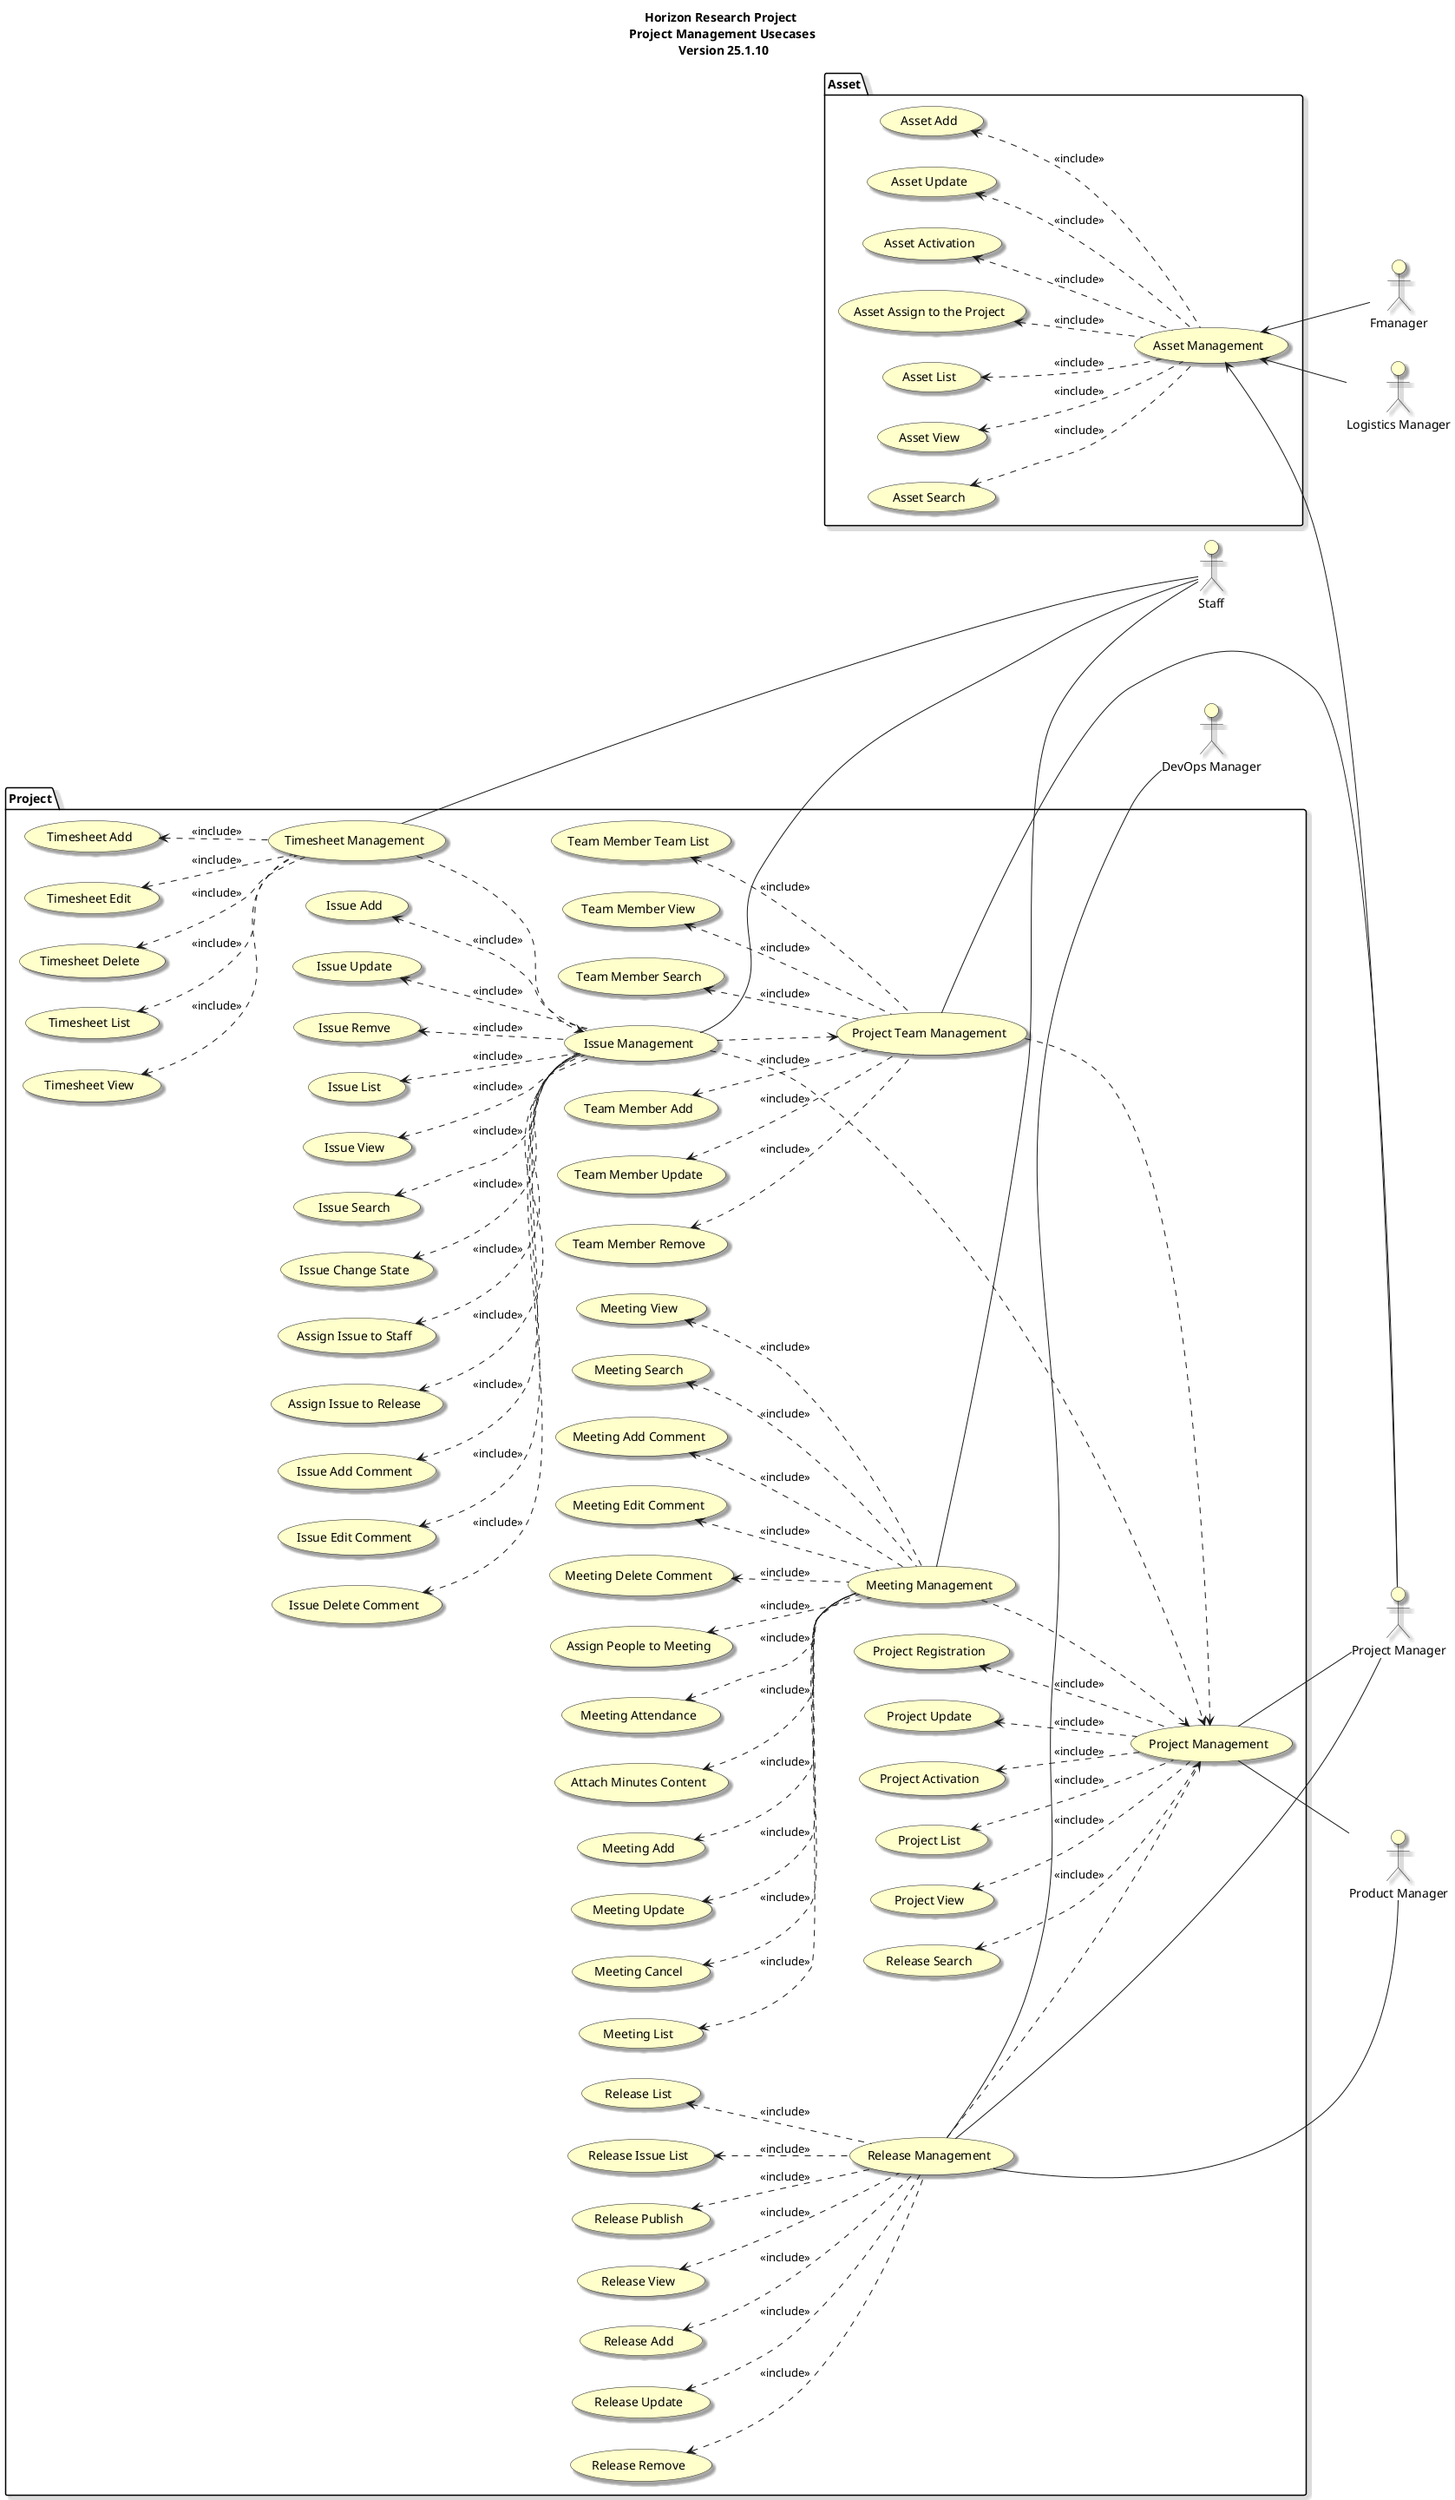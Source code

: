 @startuml
left to right direction

skinparam useCaseBackgroundColor #Business
skinparam actorBackgroundColor #Business
skinparam Shadowing True

title Horizon Research Project \n Project Management Usecases \n Version 25.1.10

:Project Manager: as PMO
:DevOps Manager: as DevOpsManager
:Product Manager: as ProductManager
:Staff: as Staff
:Logistics Manager: as LogesticsManager
:Project Manager: as PMO

package "Asset"{
    usecase "Asset Management" as assetManagement
    usecase "Asset Add" as assetRegistration
    usecase "Asset Update" as assetUpdate
    usecase "Asset Activation" as assetActivation
    usecase "Asset Assign to the Project" as assetAssignToProject
    usecase "Asset List" as assetList
    usecase "Asset View" as assetView
    usecase "Asset Search" as assetSearch
}

assetManagement <-- LogesticsManager
assetManagement <-- Fmanager
assetManagement <-- PMO

assetRegistration <.. assetManagement : <<include>>
assetUpdate  <.. assetManagement : <<include>>
assetActivation  <.. assetManagement : <<include>>
assetAssignToProject  <.. assetManagement : <<include>>
assetList  <.. assetManagement : <<include>>
assetView  <.. assetManagement : <<include>>
assetSearch  <.. assetManagement : <<include>>

package "Project"{
    usecase "Project Management" as projectManagement
    usecase "Project Registration" as projectRegistration
    usecase "Project Update" as projectUpdate
    usecase "Project Activation" as projectActivation
    usecase "Project List" as projectList
    usecase "Project View" as projectView
    usecase "Project Search" as projectSearch
    usecase "Project Team Management" as projectTeamManagement
    usecase "Team Member Add" as teamMemberAdd
    usecase "Team Member Update" as teamMemberUpdate
    usecase "Team Member Remove" as teamMemberRemove
    usecase "Team Member Team List" as teamMemberList
    usecase "Team Member View" as teamMemberView
    usecase "Team Member Search" as teamMemberSearch
    usecase "Release Management" as releaseManagement
    usecase "Release Add" as releaseAdd
    usecase "Release Update" as releaseUpdate
    usecase "Release Remove" as releaseRemove
    usecase "Release List" as releaseList
    usecase "Release Issue List" as releaseIssueList
    usecase "Release Publish" as releasePublish
    usecase "Release View" as releaseView
    usecase "Release Search" as projectSearch
    usecase "Issue Management" as issueManagement
    usecase "Meeting Management" as meetingManagement
    usecase "Timesheet Management" as timesheetManagement
    usecase "Meeting Add" as meetingAdd
    usecase "Meeting Update" as meetingUpdate
    usecase "Meeting Cancel" as meetingCancel
    usecase "Meeting List" as meetingList
    usecase "Meeting View" as meetingView
    usecase "Meeting Search" as meetingSearch
    usecase "Meeting Add Comment" as meetingAddComment
    usecase "Meeting Edit Comment" as meetingEditComment
    usecase "Meeting Delete Comment" as meetingDeleteComment
    usecase "Assign People to Meeting" as assignPeopleToMeeting
    usecase "Meeting Attendance" as meetingAttendace
    usecase "Attach Minutes Content" as attachMinutesContent
    usecase "Issue Add" as issueAdd
    usecase "Issue Update" as issueUpdate
    usecase "Issue Remve" as issueCancel
    usecase "Issue List" as issueList
    usecase "Issue View" as issueView
    usecase "Issue Search" as issueSearch
    usecase "Issue Change State" as issueChangeState
    usecase "Assign Issue to Staff" as assignIssueToStaff
    usecase "Assign Issue to Release" as assignIssueToRelease
    usecase "Issue Add Comment" as issueAddComment
    usecase "Issue Edit Comment" as issueEditComment
    usecase "Issue Delete Comment" as issueDeleteComment
    usecase "Timesheet Add" as timesheetAdd
    usecase "Timesheet Edit" as timesheetEdit
    usecase "Timesheet Delete" as timesheetDelete
    usecase "Timesheet List" as timesheetList
    usecase "Timesheet View" as timesheetView
}

projectManagement -- ProductManager
projectManagement -- PMO
projectTeamManagement -- PMO
releaseManagement -- PMO
releaseManagement -- ProductManager
releaseManagement -- DevOpsManager
issueManagement -- Staff
timesheetManagement -- Staff
meetingManagement -- Staff

projectTeamManagement ..> projectManagement
releaseManagement ..> projectManagement
issueManagement ..> projectManagement
issueManagement ..> projectTeamManagement
timesheetManagement ..> issueManagement
meetingManagement ..> projectManagement


projectRegistration <.. projectManagement : <<include>>
projectUpdate <.. projectManagement : <<include>>
projectActivation <.. projectManagement : <<include>>
projectList <.. projectManagement : <<include>>
projectView <.. projectManagement : <<include>>
projectSearch <.. projectManagement : <<include>>
teamMemberAdd <.. projectTeamManagement : <<include>>
teamMemberUpdate <.. projectTeamManagement : <<include>>
teamMemberRemove <.. projectTeamManagement : <<include>>
teamMemberList <.. projectTeamManagement : <<include>>
teamMemberView <.. projectTeamManagement : <<include>>
teamMemberSearch <.. projectTeamManagement : <<include>>
releaseAdd <.. releaseManagement : <<include>>
releaseUpdate <.. releaseManagement : <<include>>
releaseRemove <.. releaseManagement : <<include>>
releaseList <.. releaseManagement : <<include>>
releaseIssueList <.. releaseManagement : <<include>>
releasePublish <.. releaseManagement : <<include>>
releaseView <.. releaseManagement : <<include>>
meetingAdd <.. meetingManagement : <<include>>
meetingUpdate <.. meetingManagement : <<include>>
meetingCancel <.. meetingManagement : <<include>>
meetingList <.. meetingManagement : <<include>>
meetingSearch <.. meetingManagement : <<include>>
assignPeopleToMeeting <.. meetingManagement : <<include>>
meetingAttendace <.. meetingManagement : <<include>>
attachMinutesContent <.. meetingManagement : <<include>>
meetingView <.. meetingManagement : <<include>>
meetingAddComment <.. meetingManagement : <<include>>
meetingEditComment <.. meetingManagement : <<include>>
meetingDeleteComment <.. meetingManagement : <<include>>
issueAdd <.. issueManagement : <<include>>
issueUpdate <.. issueManagement : <<include>>
issueCancel <.. issueManagement : <<include>>
issueList <.. issueManagement : <<include>>
issueView <.. issueManagement : <<include>>
issueSearch <.. issueManagement : <<include>>
issueChangeState <.. issueManagement : <<include>>
assignIssueToStaff <.. issueManagement : <<include>>
assignIssueToRelease <.. issueManagement : <<include>>
issueAddComment <.. issueManagement : <<include>>
issueEditComment <.. issueManagement : <<include>>
issueDeleteComment <.. issueManagement : <<include>>
timesheetAdd <.. timesheetManagement : <<include>>
timesheetEdit  <.. timesheetManagement : <<include>>
timesheetDelete  <.. timesheetManagement : <<include>>
timesheetList  <.. timesheetManagement : <<include>>
timesheetView  <.. timesheetManagement : <<include>>

@enduml